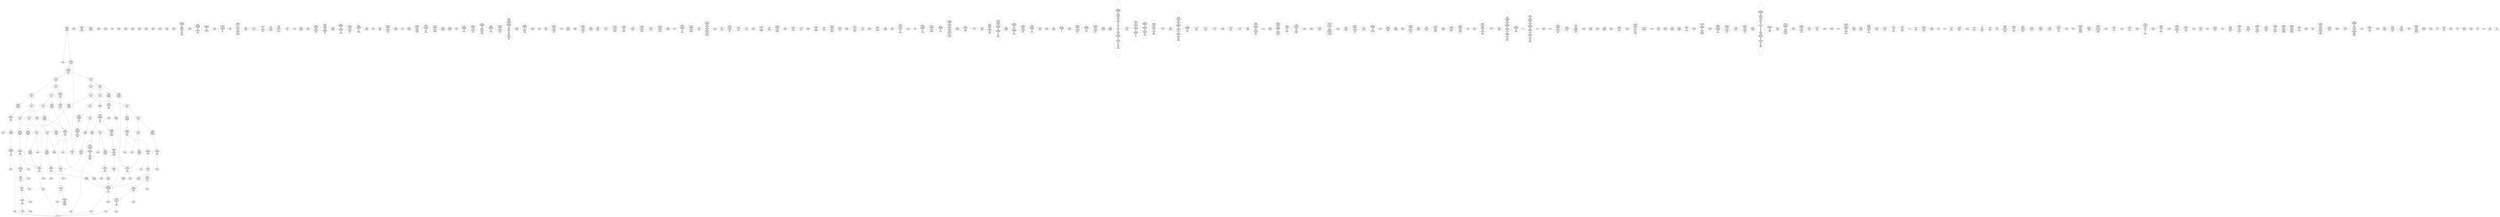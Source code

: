 /* Generated by GvGen v.1.0 (https://www.github.com/stricaud/gvgen) */

digraph G {
compound=true;
   node1 [label="[anywhere]"];
   node2 [label="# 0x0
PUSHX Data
PUSHX Data
MSTORE
CALLVALUE
ISZERO
PUSHX Data
JUMPI
"];
   node3 [label="# 0xc
PUSHX Data
REVERT
"];
   node4 [label="# 0x10
JUMPDEST
PUSHX LogicData
CALLDATASIZE
LT
PUSHX Data
JUMPI
"];
   node5 [label="# 0x1a
PUSHX Data
CALLDATALOAD
PUSHX BitData
SHR
PUSHX LogicData
GT
PUSHX Data
JUMPI
"];
   node6 [label="# 0x2b
PUSHX LogicData
GT
PUSHX Data
JUMPI
"];
   node7 [label="# 0x36
PUSHX LogicData
EQ
PUSHX Data
JUMPI
"];
   node8 [label="# 0x41
PUSHX LogicData
EQ
PUSHX Data
JUMPI
"];
   node9 [label="# 0x4c
PUSHX LogicData
EQ
PUSHX Data
JUMPI
"];
   node10 [label="# 0x57
PUSHX LogicData
EQ
PUSHX Data
JUMPI
"];
   node11 [label="# 0x62
PUSHX LogicData
EQ
PUSHX Data
JUMPI
"];
   node12 [label="# 0x6d
PUSHX Data
REVERT
"];
   node13 [label="# 0x71
JUMPDEST
PUSHX LogicData
EQ
PUSHX Data
JUMPI
"];
   node14 [label="# 0x7d
PUSHX LogicData
EQ
PUSHX Data
JUMPI
"];
   node15 [label="# 0x88
PUSHX LogicData
EQ
PUSHX Data
JUMPI
"];
   node16 [label="# 0x93
PUSHX LogicData
EQ
PUSHX Data
JUMPI
"];
   node17 [label="# 0x9e
PUSHX LogicData
EQ
PUSHX Data
JUMPI
"];
   node18 [label="# 0xa9
PUSHX Data
REVERT
"];
   node19 [label="# 0xad
JUMPDEST
PUSHX LogicData
GT
PUSHX Data
JUMPI
"];
   node20 [label="# 0xb9
PUSHX LogicData
EQ
PUSHX Data
JUMPI
"];
   node21 [label="# 0xc4
PUSHX LogicData
EQ
PUSHX Data
JUMPI
"];
   node22 [label="# 0xcf
PUSHX LogicData
EQ
PUSHX Data
JUMPI
"];
   node23 [label="# 0xda
PUSHX LogicData
EQ
PUSHX Data
JUMPI
"];
   node24 [label="# 0xe5
PUSHX LogicData
EQ
PUSHX Data
JUMPI
"];
   node25 [label="# 0xf0
PUSHX Data
REVERT
"];
   node26 [label="# 0xf4
JUMPDEST
PUSHX LogicData
EQ
PUSHX Data
JUMPI
"];
   node27 [label="# 0x100
PUSHX LogicData
EQ
PUSHX Data
JUMPI
"];
   node28 [label="# 0x10b
PUSHX LogicData
EQ
PUSHX Data
JUMPI
"];
   node29 [label="# 0x116
PUSHX LogicData
EQ
PUSHX Data
JUMPI
"];
   node30 [label="# 0x121
JUMPDEST
PUSHX Data
REVERT
"];
   node31 [label="# 0x126
JUMPDEST
PUSHX Data
PUSHX Data
CALLDATASIZE
PUSHX Data
PUSHX Data
JUMP
"];
   node32 [label="# 0x134
JUMPDEST
PUSHX Data
JUMP
"];
   node33 [label="# 0x139
JUMPDEST
PUSHX MemData
MLOAD
ISZERO
ISZERO
MSTORE
PUSHX ArithData
ADD
"];
   node34 [label="# 0x145
JUMPDEST
PUSHX MemData
MLOAD
SUB
RETURN
"];
   node35 [label="# 0x14e
JUMPDEST
PUSHX Data
PUSHX Data
JUMP
"];
   node36 [label="# 0x156
JUMPDEST
PUSHX MemData
MLOAD
PUSHX Data
PUSHX Data
JUMP
"];
   node37 [label="# 0x163
JUMPDEST
PUSHX Data
PUSHX Data
CALLDATASIZE
PUSHX Data
PUSHX Data
JUMP
"];
   node38 [label="# 0x171
JUMPDEST
PUSHX Data
JUMP
"];
   node39 [label="# 0x176
JUMPDEST
PUSHX MemData
MLOAD
PUSHX ArithData
PUSHX BitData
PUSHX BitData
SHL
SUB
AND
MSTORE
PUSHX ArithData
ADD
PUSHX Data
JUMP
"];
   node40 [label="# 0x18e
JUMPDEST
PUSHX Data
PUSHX Data
CALLDATASIZE
PUSHX Data
PUSHX Data
JUMP
"];
   node41 [label="# 0x19c
JUMPDEST
PUSHX Data
JUMP
"];
   node42 [label="# 0x1a1
JUMPDEST
STOP
"];
   node43 [label="# 0x1a3
JUMPDEST
PUSHX StorData
SLOAD
PUSHX StorData
SLOAD
SUB
PUSHX BitData
NOT
ADD
"];
   node44 [label="# 0x1af
JUMPDEST
PUSHX MemData
MLOAD
MSTORE
PUSHX ArithData
ADD
PUSHX Data
JUMP
"];
   node45 [label="# 0x1bd
JUMPDEST
PUSHX Data
PUSHX Data
CALLDATASIZE
PUSHX Data
PUSHX Data
JUMP
"];
   node46 [label="# 0x1cb
JUMPDEST
PUSHX Data
JUMP
"];
   node47 [label="# 0x1d0
JUMPDEST
PUSHX Data
PUSHX Data
CALLDATASIZE
PUSHX Data
PUSHX Data
JUMP
"];
   node48 [label="# 0x1de
JUMPDEST
PUSHX Data
JUMP
"];
   node49 [label="# 0x1e3
JUMPDEST
PUSHX Data
PUSHX Data
CALLDATASIZE
PUSHX Data
PUSHX Data
JUMP
"];
   node50 [label="# 0x1f1
JUMPDEST
PUSHX Data
JUMP
"];
   node51 [label="# 0x1f6
JUMPDEST
PUSHX Data
PUSHX Data
CALLDATASIZE
PUSHX Data
PUSHX Data
JUMP
"];
   node52 [label="# 0x204
JUMPDEST
PUSHX Data
JUMP
"];
   node53 [label="# 0x209
JUMPDEST
PUSHX Data
PUSHX Data
CALLDATASIZE
PUSHX Data
PUSHX Data
JUMP
"];
   node54 [label="# 0x217
JUMPDEST
PUSHX Data
JUMP
"];
   node55 [label="# 0x21c
JUMPDEST
PUSHX Data
PUSHX Data
JUMP
"];
   node56 [label="# 0x224
JUMPDEST
PUSHX StorData
SLOAD
PUSHX ArithData
PUSHX BitData
PUSHX BitData
SHL
SUB
AND
PUSHX Data
JUMP
"];
   node57 [label="# 0x235
JUMPDEST
PUSHX Data
PUSHX Data
JUMP
"];
   node58 [label="# 0x23d
JUMPDEST
PUSHX Data
PUSHX Data
CALLDATASIZE
PUSHX Data
PUSHX Data
JUMP
"];
   node59 [label="# 0x24b
JUMPDEST
PUSHX Data
JUMP
"];
   node60 [label="# 0x250
JUMPDEST
PUSHX Data
PUSHX Data
CALLDATASIZE
PUSHX Data
PUSHX Data
JUMP
"];
   node61 [label="# 0x25e
JUMPDEST
PUSHX Data
JUMP
"];
   node62 [label="# 0x263
JUMPDEST
PUSHX Data
PUSHX Data
CALLDATASIZE
PUSHX Data
PUSHX Data
JUMP
"];
   node63 [label="# 0x271
JUMPDEST
PUSHX Data
JUMP
"];
   node64 [label="# 0x276
JUMPDEST
PUSHX Data
PUSHX Data
CALLDATASIZE
PUSHX Data
PUSHX Data
JUMP
"];
   node65 [label="# 0x284
JUMPDEST
PUSHX Data
JUMP
"];
   node66 [label="# 0x289
JUMPDEST
PUSHX Data
PUSHX Data
CALLDATASIZE
PUSHX Data
PUSHX Data
JUMP
"];
   node67 [label="# 0x297
JUMPDEST
PUSHX ArithData
PUSHX BitData
PUSHX BitData
SHL
SUB
AND
PUSHX Data
MSTORE
PUSHX Data
PUSHX Data
MSTORE
PUSHX Data
SHA3
AND
MSTORE
MSTORE
SHA3
SLOAD
PUSHX BitData
AND
JUMP
"];
   node68 [label="# 0x2c5
JUMPDEST
PUSHX Data
PUSHX Data
CALLDATASIZE
PUSHX Data
PUSHX Data
JUMP
"];
   node69 [label="# 0x2d3
JUMPDEST
PUSHX Data
JUMP
"];
   node70 [label="# 0x2d8
JUMPDEST
PUSHX Data
PUSHX ArithData
PUSHX BitData
PUSHX BitData
SHL
SUB
NOT
AND
PUSHX BitData
PUSHX BitData
SHL
EQ
PUSHX Data
JUMPI
"];
   node71 [label="# 0x2f4
PUSHX ArithData
PUSHX BitData
PUSHX BitData
SHL
SUB
NOT
AND
PUSHX BitData
PUSHX BitData
SHL
EQ
"];
   node72 [label="# 0x309
JUMPDEST
PUSHX Data
JUMPI
"];
   node73 [label="# 0x30f
PUSHX BitData
PUSHX BitData
SHL
PUSHX ArithData
PUSHX BitData
PUSHX BitData
SHL
SUB
NOT
AND
EQ
"];
   node74 [label="# 0x324
JUMPDEST
JUMP
"];
   node75 [label="# 0x32a
JUMPDEST
PUSHX Data
PUSHX StorData
SLOAD
PUSHX Data
PUSHX Data
JUMP
"];
   node76 [label="# 0x339
JUMPDEST
PUSHX ArithData
ADD
PUSHX ArithData
DIV
MUL
PUSHX ArithData
ADD
PUSHX MemData
MLOAD
ADD
PUSHX Data
MSTORE
MSTORE
PUSHX ArithData
ADD
SLOAD
PUSHX Data
PUSHX Data
JUMP
"];
   node77 [label="# 0x365
JUMPDEST
ISZERO
PUSHX Data
JUMPI
"];
   node78 [label="# 0x36c
PUSHX LogicData
LT
PUSHX Data
JUMPI
"];
   node79 [label="# 0x374
PUSHX ArithData
SLOAD
DIV
MUL
MSTORE
PUSHX ArithData
ADD
PUSHX Data
JUMP
"];
   node80 [label="# 0x387
JUMPDEST
ADD
PUSHX Data
MSTORE
PUSHX Data
PUSHX Data
SHA3
"];
   node81 [label="# 0x395
JUMPDEST
SLOAD
MSTORE
PUSHX ArithData
ADD
PUSHX ArithData
ADD
GT
PUSHX Data
JUMPI
"];
   node82 [label="# 0x3a9
SUB
PUSHX BitData
AND
ADD
"];
   node83 [label="# 0x3b2
JUMPDEST
JUMP
"];
   node84 [label="# 0x3bc
JUMPDEST
PUSHX Data
PUSHX Data
PUSHX Data
JUMP
"];
   node85 [label="# 0x3c7
JUMPDEST
PUSHX Data
JUMPI
"];
   node86 [label="# 0x3cc
PUSHX MemData
MLOAD
PUSHX BitData
PUSHX BitData
SHL
MSTORE
PUSHX ArithData
ADD
PUSHX MemData
MLOAD
SUB
REVERT
"];
   node87 [label="# 0x3e4
JUMPDEST
PUSHX Data
MSTORE
PUSHX Data
PUSHX Data
MSTORE
PUSHX Data
SHA3
SLOAD
PUSHX ArithData
PUSHX BitData
PUSHX BitData
SHL
SUB
AND
JUMP
"];
   node88 [label="# 0x400
JUMPDEST
PUSHX Data
PUSHX Data
PUSHX Data
JUMP
"];
   node89 [label="# 0x40b
JUMPDEST
PUSHX ArithData
PUSHX BitData
PUSHX BitData
SHL
SUB
AND
PUSHX ArithData
PUSHX BitData
PUSHX BitData
SHL
SUB
AND
SUB
PUSHX Data
JUMPI
"];
   node90 [label="# 0x427
PUSHX MemData
MLOAD
PUSHX BitData
PUSHX BitData
SHL
MSTORE
PUSHX ArithData
ADD
PUSHX MemData
MLOAD
SUB
REVERT
"];
   node91 [label="# 0x43f
JUMPDEST
CALLER
PUSHX ArithData
PUSHX BitData
PUSHX BitData
SHL
SUB
AND
EQ
ISZERO
PUSHX Data
JUMPI
"];
   node92 [label="# 0x453
PUSHX Data
CALLER
PUSHX Data
JUMP
"];
   node93 [label="# 0x45d
JUMPDEST
ISZERO
"];
   node94 [label="# 0x45f
JUMPDEST
ISZERO
PUSHX Data
JUMPI
"];
   node95 [label="# 0x465
PUSHX MemData
MLOAD
PUSHX BitData
PUSHX BitData
SHL
MSTORE
PUSHX ArithData
ADD
PUSHX MemData
MLOAD
SUB
REVERT
"];
   node96 [label="# 0x47d
JUMPDEST
PUSHX Data
PUSHX Data
JUMP
"];
   node97 [label="# 0x488
JUMPDEST
JUMP
"];
   node98 [label="# 0x48d
JUMPDEST
PUSHX Data
PUSHX Data
JUMP
"];
   node99 [label="# 0x498
JUMPDEST
PUSHX Data
PUSHX MemData
MLOAD
PUSHX ArithData
ADD
PUSHX Data
MSTORE
PUSHX Data
MSTORE
PUSHX Data
JUMP
"];
   node100 [label="# 0x4b3
JUMPDEST
PUSHX StorData
SLOAD
PUSHX ArithData
PUSHX BitData
PUSHX BitData
SHL
SUB
AND
CALLER
EQ
PUSHX Data
JUMPI
"];
   node101 [label="# 0x4c6
PUSHX MemData
MLOAD
PUSHX BitData
PUSHX BitData
SHL
MSTORE
PUSHX ArithData
ADD
PUSHX Data
PUSHX Data
JUMP
"];
   node102 [label="# 0x4dd
JUMPDEST
PUSHX MemData
MLOAD
SUB
REVERT
"];
   node103 [label="# 0x4e6
JUMPDEST
PUSHX Data
PUSHX Data
PUSHX Data
JUMP
"];
   node104 [label="# 0x4f2
JUMPDEST
PUSHX Data
PUSHX Data
PUSHX Data
JUMP
"];
   node105 [label="# 0x4fd
JUMPDEST
MLOAD
JUMP
"];
   node106 [label="# 0x504
JUMPDEST
PUSHX Data
PUSHX ArithData
PUSHX BitData
PUSHX BitData
SHL
SUB
AND
PUSHX Data
JUMPI
"];
   node107 [label="# 0x515
PUSHX MemData
MLOAD
PUSHX BitData
PUSHX BitData
SHL
MSTORE
PUSHX ArithData
ADD
PUSHX MemData
MLOAD
SUB
REVERT
"];
   node108 [label="# 0x52d
JUMPDEST
PUSHX ArithData
PUSHX BitData
PUSHX BitData
SHL
SUB
AND
PUSHX Data
MSTORE
PUSHX Data
PUSHX Data
MSTORE
PUSHX Data
SHA3
SLOAD
PUSHX BitData
AND
JUMP
"];
   node109 [label="# 0x553
JUMPDEST
PUSHX StorData
SLOAD
PUSHX ArithData
PUSHX BitData
PUSHX BitData
SHL
SUB
AND
CALLER
EQ
PUSHX Data
JUMPI
"];
   node110 [label="# 0x566
PUSHX MemData
MLOAD
PUSHX BitData
PUSHX BitData
SHL
MSTORE
PUSHX ArithData
ADD
PUSHX Data
PUSHX Data
JUMP
"];
   node111 [label="# 0x57d
JUMPDEST
PUSHX Data
PUSHX Data
PUSHX Data
JUMP
"];
   node112 [label="# 0x587
JUMPDEST
JUMP
"];
   node113 [label="# 0x589
JUMPDEST
PUSHX Data
PUSHX StorData
SLOAD
PUSHX Data
PUSHX Data
JUMP
"];
   node114 [label="# 0x598
JUMPDEST
CALLER
PUSHX ArithData
PUSHX BitData
PUSHX BitData
SHL
SUB
AND
SUB
PUSHX Data
JUMPI
"];
   node115 [label="# 0x5a9
PUSHX MemData
MLOAD
PUSHX BitData
PUSHX BitData
SHL
MSTORE
PUSHX ArithData
ADD
PUSHX MemData
MLOAD
SUB
REVERT
"];
   node116 [label="# 0x5c1
JUMPDEST
CALLER
PUSHX Data
MSTORE
PUSHX Data
PUSHX ArithData
MSTORE
PUSHX MemData
SHA3
PUSHX ArithData
PUSHX BitData
PUSHX BitData
SHL
SUB
AND
MSTORE
MSTORE
SHA3
SLOAD
PUSHX BitData
NOT
AND
ISZERO
ISZERO
OR
SSTORE
MLOAD
MSTORE
PUSHX Data
ADD
PUSHX MemData
MLOAD
SUB
LOGX
JUMP
"];
   node117 [label="# 0x62d
JUMPDEST
PUSHX Data
PUSHX Data
JUMP
"];
   node118 [label="# 0x638
JUMPDEST
PUSHX ArithData
PUSHX BitData
PUSHX BitData
SHL
SUB
AND
EXTCODESIZE
ISZERO
ISZERO
ISZERO
PUSHX Data
JUMPI
"];
   node119 [label="# 0x64c
PUSHX Data
PUSHX Data
JUMP
"];
   node120 [label="# 0x658
JUMPDEST
ISZERO
"];
   node121 [label="# 0x65a
JUMPDEST
ISZERO
PUSHX Data
JUMPI
"];
   node122 [label="# 0x660
PUSHX MemData
MLOAD
PUSHX BitData
PUSHX BitData
SHL
MSTORE
PUSHX ArithData
ADD
PUSHX MemData
MLOAD
SUB
REVERT
"];
   node123 [label="# 0x678
JUMPDEST
JUMP
"];
   node124 [label="# 0x67e
JUMPDEST
PUSHX Data
PUSHX Data
PUSHX Data
JUMP
"];
   node125 [label="# 0x689
JUMPDEST
PUSHX Data
JUMPI
"];
   node126 [label="# 0x68e
PUSHX MemData
MLOAD
PUSHX BitData
PUSHX BitData
SHL
MSTORE
PUSHX ArithData
ADD
PUSHX MemData
MLOAD
SUB
REVERT
"];
   node127 [label="# 0x6a6
JUMPDEST
PUSHX Data
PUSHX Data
PUSHX Data
JUMP
"];
   node128 [label="# 0x6b0
JUMPDEST
MLOAD
ISZERO
PUSHX Data
JUMPI
"];
   node129 [label="# 0x6bb
PUSHX LogicData
GT
PUSHX Data
JUMPI
"];
   node130 [label="# 0x6c4
PUSHX BitData
PUSHX BitData
SHL
PUSHX MemData
MLOAD
PUSHX ArithData
ADD
PUSHX Data
PUSHX Data
JUMP
"];
   node131 [label="# 0x6de
JUMPDEST
PUSHX MemData
MLOAD
PUSHX ArithData
SUB
SUB
MSTORE
PUSHX Data
MSTORE
JUMP
"];
   node132 [label="# 0x6f5
JUMPDEST
PUSHX LogicData
GT
PUSHX Data
JUMPI
"];
   node133 [label="# 0x6ff
PUSHX BitData
PUSHX BitData
SHL
PUSHX MemData
MLOAD
PUSHX ArithData
ADD
PUSHX Data
PUSHX Data
JUMP
"];
   node134 [label="# 0x719
JUMPDEST
PUSHX LogicData
GT
PUSHX Data
JUMPI
"];
   node135 [label="# 0x723
PUSHX BitData
PUSHX BitData
SHL
PUSHX MemData
MLOAD
PUSHX ArithData
ADD
PUSHX Data
PUSHX Data
JUMP
"];
   node136 [label="# 0x73d
JUMPDEST
PUSHX Data
PUSHX Data
JUMP
"];
   node137 [label="# 0x746
JUMPDEST
JUMP
"];
   node138 [label="# 0x74d
JUMPDEST
PUSHX StorData
SLOAD
PUSHX ArithData
PUSHX BitData
PUSHX BitData
SHL
SUB
AND
CALLER
EQ
PUSHX Data
JUMPI
"];
   node139 [label="# 0x760
PUSHX MemData
MLOAD
PUSHX BitData
PUSHX BitData
SHL
MSTORE
PUSHX ArithData
ADD
PUSHX Data
PUSHX Data
JUMP
"];
   node140 [label="# 0x777
JUMPDEST
EQ
PUSHX Data
JUMPI
"];
   node141 [label="# 0x77f
PUSHX MemData
MLOAD
PUSHX BitData
PUSHX BitData
SHL
MSTORE
PUSHX Data
PUSHX ArithData
ADD
MSTORE
PUSHX Data
PUSHX ArithData
ADD
MSTORE
PUSHX BitData
PUSHX BitData
SHL
PUSHX ArithData
ADD
MSTORE
PUSHX ArithData
ADD
PUSHX Data
JUMP
"];
   node142 [label="# 0x7bc
JUMPDEST
PUSHX Data
"];
   node143 [label="# 0x7c0
JUMPDEST
LT
ISZERO
PUSHX Data
JUMPI
"];
   node144 [label="# 0x7c9
PUSHX Data
PUSHX Data
PUSHX StorData
SLOAD
PUSHX StorData
SLOAD
PUSHX BitData
NOT
SUB
ADD
JUMP
"];
   node145 [label="# 0x7dd
JUMPDEST
PUSHX LogicData
LT
ISZERO
PUSHX Data
JUMPI
"];
   node146 [label="# 0x7ea
PUSHX Data
LT
PUSHX Data
JUMPI
"];
   node147 [label="# 0x7f7
PUSHX Data
PUSHX Data
JUMP
"];
   node148 [label="# 0x7fe
JUMPDEST
PUSHX ArithData
MUL
ADD
CALLDATALOAD
PUSHX Data
PUSHX Data
JUMP
"];
   node149 [label="# 0x810
JUMPDEST
GT
ISZERO
PUSHX Data
JUMPI
"];
   node150 [label="# 0x817
PUSHX MemData
MLOAD
PUSHX BitData
PUSHX BitData
SHL
MSTORE
PUSHX ArithData
ADD
PUSHX Data
PUSHX Data
JUMP
"];
   node151 [label="# 0x82e
JUMPDEST
PUSHX Data
JUMP
"];
   node152 [label="# 0x833
JUMPDEST
PUSHX LogicData
LT
ISZERO
PUSHX Data
JUMPI
"];
   node153 [label="# 0x83e
PUSHX Data
LT
PUSHX Data
JUMPI
"];
   node154 [label="# 0x84b
PUSHX Data
PUSHX Data
JUMP
"];
   node155 [label="# 0x852
JUMPDEST
PUSHX ArithData
MUL
ADD
CALLDATALOAD
PUSHX Data
PUSHX Data
JUMP
"];
   node156 [label="# 0x864
JUMPDEST
GT
ISZERO
PUSHX Data
JUMPI
"];
   node157 [label="# 0x86b
PUSHX MemData
MLOAD
PUSHX BitData
PUSHX BitData
SHL
MSTORE
PUSHX ArithData
ADD
PUSHX Data
PUSHX Data
JUMP
"];
   node158 [label="# 0x882
JUMPDEST
PUSHX Data
LT
PUSHX Data
JUMPI
"];
   node159 [label="# 0x890
PUSHX Data
PUSHX Data
JUMP
"];
   node160 [label="# 0x897
JUMPDEST
PUSHX ArithData
MUL
ADD
PUSHX ArithData
ADD
PUSHX Data
PUSHX Data
JUMP
"];
   node161 [label="# 0x8ac
JUMPDEST
LT
PUSHX Data
JUMPI
"];
   node162 [label="# 0x8b7
PUSHX Data
PUSHX Data
JUMP
"];
   node163 [label="# 0x8be
JUMPDEST
PUSHX ArithData
MUL
ADD
CALLDATALOAD
PUSHX Data
JUMP
"];
   node164 [label="# 0x8ca
JUMPDEST
PUSHX Data
PUSHX Data
JUMP
"];
   node165 [label="# 0x8d5
JUMPDEST
PUSHX Data
JUMP
"];
   node166 [label="# 0x8dd
JUMPDEST
PUSHX StorData
SLOAD
PUSHX StorData
SLOAD
PUSHX LogicData
SUB
PUSHX BitData
NOT
ADD
GT
ISZERO
PUSHX Data
JUMPI
"];
   node167 [label="# 0x8f5
PUSHX Data
REVERT
"];
   node168 [label="# 0x8f9
JUMPDEST
JUMP
"];
   node169 [label="# 0x900
JUMPDEST
PUSHX StorData
SLOAD
PUSHX ArithData
PUSHX BitData
PUSHX BitData
SHL
SUB
AND
CALLER
EQ
PUSHX Data
JUMPI
"];
   node170 [label="# 0x913
PUSHX MemData
MLOAD
PUSHX BitData
PUSHX BitData
SHL
MSTORE
PUSHX ArithData
ADD
PUSHX Data
PUSHX Data
JUMP
"];
   node171 [label="# 0x92a
JUMPDEST
PUSHX ArithData
PUSHX BitData
PUSHX BitData
SHL
SUB
AND
PUSHX Data
JUMPI
"];
   node172 [label="# 0x939
PUSHX MemData
MLOAD
PUSHX BitData
PUSHX BitData
SHL
MSTORE
PUSHX Data
PUSHX ArithData
ADD
MSTORE
PUSHX Data
PUSHX ArithData
ADD
MSTORE
PUSHX Data
PUSHX ArithData
ADD
MSTORE
PUSHX BitData
PUSHX BitData
SHL
PUSHX ArithData
ADD
MSTORE
PUSHX ArithData
ADD
PUSHX Data
JUMP
"];
   node173 [label="# 0x98f
JUMPDEST
PUSHX Data
PUSHX Data
JUMP
"];
   node174 [label="# 0x998
JUMPDEST
JUMP
"];
   node175 [label="# 0x99b
JUMPDEST
PUSHX Data
PUSHX LogicData
GT
ISZERO
ISZERO
PUSHX Data
JUMPI
"];
   node176 [label="# 0x9a9
PUSHX StorData
SLOAD
LT
"];
   node177 [label="# 0x9af
JUMPDEST
ISZERO
PUSHX Data
JUMPI
"];
   node178 [label="# 0x9b6
PUSHX Data
MSTORE
PUSHX Data
PUSHX Data
MSTORE
PUSHX Data
SHA3
SLOAD
PUSHX BitData
PUSHX BitData
SHL
DIV
PUSHX BitData
AND
ISZERO
JUMP
"];
   node179 [label="# 0x9d4
JUMPDEST
PUSHX Data
MSTORE
PUSHX Data
PUSHX Data
MSTORE
PUSHX MemData
SHA3
SLOAD
PUSHX ArithData
PUSHX BitData
PUSHX BitData
SHL
SUB
NOT
AND
PUSHX ArithData
PUSHX BitData
PUSHX BitData
SHL
SUB
AND
OR
SSTORE
MLOAD
AND
PUSHX Data
LOGX
JUMP
"];
   node180 [label="# 0xa30
JUMPDEST
PUSHX Data
PUSHX Data
PUSHX Data
JUMP
"];
   node181 [label="# 0xa3b
JUMPDEST
PUSHX ArithData
PUSHX BitData
PUSHX BitData
SHL
SUB
AND
PUSHX ArithData
ADD
MLOAD
PUSHX ArithData
PUSHX BitData
PUSHX BitData
SHL
SUB
AND
EQ
PUSHX Data
JUMPI
"];
   node182 [label="# 0xa5b
PUSHX MemData
MLOAD
PUSHX BitData
PUSHX BitData
SHL
MSTORE
PUSHX ArithData
ADD
PUSHX MemData
MLOAD
SUB
REVERT
"];
   node183 [label="# 0xa72
JUMPDEST
PUSHX Data
CALLER
PUSHX ArithData
PUSHX BitData
PUSHX BitData
SHL
SUB
AND
EQ
PUSHX Data
JUMPI
"];
   node184 [label="# 0xa86
PUSHX Data
CALLER
PUSHX Data
JUMP
"];
   node185 [label="# 0xa90
JUMPDEST
PUSHX Data
JUMPI
"];
   node186 [label="# 0xa96
CALLER
PUSHX Data
PUSHX Data
JUMP
"];
   node187 [label="# 0xaa0
JUMPDEST
PUSHX ArithData
PUSHX BitData
PUSHX BitData
SHL
SUB
AND
EQ
"];
   node188 [label="# 0xaab
JUMPDEST
PUSHX Data
JUMPI
"];
   node189 [label="# 0xab3
PUSHX MemData
MLOAD
PUSHX BitData
PUSHX BitData
SHL
MSTORE
PUSHX ArithData
ADD
PUSHX MemData
MLOAD
SUB
REVERT
"];
   node190 [label="# 0xacb
JUMPDEST
PUSHX ArithData
PUSHX BitData
PUSHX BitData
SHL
SUB
AND
PUSHX Data
JUMPI
"];
   node191 [label="# 0xada
PUSHX MemData
MLOAD
PUSHX BitData
PUSHX BitData
SHL
MSTORE
PUSHX ArithData
ADD
PUSHX MemData
MLOAD
SUB
REVERT
"];
   node192 [label="# 0xaf2
JUMPDEST
PUSHX Data
PUSHX Data
PUSHX Data
JUMP
"];
   node193 [label="# 0xaff
JUMPDEST
PUSHX Data
PUSHX Data
PUSHX Data
JUMP
"];
   node194 [label="# 0xb0b
JUMPDEST
PUSHX ArithData
PUSHX BitData
PUSHX BitData
SHL
SUB
AND
PUSHX Data
MSTORE
PUSHX Data
PUSHX Data
MSTORE
PUSHX Data
SHA3
SLOAD
PUSHX BitData
NOT
AND
PUSHX BitData
AND
PUSHX BitData
NOT
ADD
AND
OR
SSTORE
AND
MSTORE
SHA3
SLOAD
AND
AND
PUSHX ArithData
ADD
AND
OR
SSTORE
MSTORE
PUSHX Data
MSTORE
SHA3
SLOAD
PUSHX ArithData
PUSHX BitData
PUSHX BitData
SHL
SUB
NOT
AND
OR
PUSHX BitData
PUSHX BitData
SHL
TIMESTAMP
AND
MUL
OR
SSTORE
ADD
MSTORE
SHA3
SLOAD
AND
PUSHX Data
JUMPI
"];
   node195 [label="# 0xba7
PUSHX StorData
SLOAD
EQ
PUSHX Data
JUMPI
"];
   node196 [label="# 0xbb0
SLOAD
PUSHX ArithData
ADD
MLOAD
PUSHX BitData
AND
PUSHX BitData
PUSHX BitData
SHL
MUL
PUSHX ArithData
PUSHX BitData
PUSHX BitData
SHL
SUB
NOT
AND
PUSHX ArithData
PUSHX BitData
PUSHX BitData
SHL
SUB
AND
OR
OR
SSTORE
"];
   node197 [label="# 0xbe1
JUMPDEST
PUSHX ArithData
PUSHX BitData
PUSHX BitData
SHL
SUB
AND
PUSHX ArithData
PUSHX BitData
PUSHX BitData
SHL
SUB
AND
PUSHX Data
PUSHX MemData
MLOAD
PUSHX MemData
MLOAD
SUB
LOGX
PUSHX Data
JUMP
"];
   node198 [label="# 0xc2a
JUMPDEST
PUSHX Data
MLOAD
PUSHX ArithData
ADD
MSTORE
PUSHX Data
MSTORE
PUSHX ArithData
ADD
MSTORE
ADD
MSTORE
PUSHX LogicData
GT
ISZERO
ISZERO
PUSHX Data
JUMPI
"];
   node199 [label="# 0xc54
PUSHX StorData
SLOAD
LT
"];
   node200 [label="# 0xc5a
JUMPDEST
ISZERO
PUSHX Data
JUMPI
"];
   node201 [label="# 0xc60
PUSHX Data
MSTORE
PUSHX Data
PUSHX ArithData
MSTORE
PUSHX Data
SHA3
MLOAD
PUSHX ArithData
ADD
MSTORE
SLOAD
PUSHX ArithData
PUSHX BitData
PUSHX BitData
SHL
SUB
AND
MSTORE
PUSHX BitData
PUSHX BitData
SHL
DIV
PUSHX BitData
AND
ADD
MSTORE
PUSHX BitData
PUSHX BitData
SHL
DIV
PUSHX BitData
AND
ISZERO
ISZERO
ADD
MSTORE
PUSHX Data
JUMPI
"];
   node202 [label="# 0xcb8
MLOAD
PUSHX ArithData
PUSHX BitData
PUSHX BitData
SHL
SUB
AND
PUSHX Data
JUMPI
"];
   node203 [label="# 0xcc7
PUSHX LogicData
GT
ISZERO
PUSHX Data
JUMPI
"];
   node204 [label="# 0xcd2
PUSHX LogicData
GT
ISZERO
PUSHX Data
JUMPI
"];
   node205 [label="# 0xcde
PUSHX LogicData
GT
ISZERO
"];
   node206 [label="# 0xce5
JUMPDEST
PUSHX Data
JUMPI
"];
   node207 [label="# 0xceb
PUSHX LogicData
GT
ISZERO
PUSHX Data
JUMPI
"];
   node208 [label="# 0xcf7
PUSHX LogicData
GT
ISZERO
"];
   node209 [label="# 0xcfe
JUMPDEST
ISZERO
PUSHX Data
JUMPI
"];
   node210 [label="# 0xd04
PUSHX Data
MLOAD
PUSHX ArithData
ADD
MSTORE
PUSHX ArithData
PUSHX BitData
PUSHX BitData
SHL
SUB
PUSHX BitData
AND
MSTORE
PUSHX Data
PUSHX ArithData
ADD
MSTORE
ADD
MSTORE
JUMP
"];
   node211 [label="# 0xd51
JUMPDEST
"];
   node212 [label="# 0xd53
JUMPDEST
PUSHX Data
PUSHX Data
JUMP
"];
   node213 [label="# 0xd5c
JUMPDEST
PUSHX StorData
SLOAD
PUSHX ArithData
PUSHX BitData
PUSHX BitData
SHL
SUB
AND
PUSHX ArithData
PUSHX BitData
PUSHX BitData
SHL
SUB
NOT
AND
OR
SSTORE
PUSHX MemData
MLOAD
AND
PUSHX Data
PUSHX Data
LOGX
JUMP
"];
   node214 [label="# 0xdae
JUMPDEST
PUSHX MemData
MLOAD
PUSHX BitData
PUSHX BitData
SHL
MSTORE
PUSHX Data
PUSHX ArithData
PUSHX BitData
PUSHX BitData
SHL
SUB
AND
PUSHX Data
PUSHX Data
CALLER
PUSHX ArithData
ADD
PUSHX Data
JUMP
"];
   node215 [label="# 0xde3
JUMPDEST
PUSHX Data
PUSHX MemData
MLOAD
SUB
PUSHX Data
GAS
CALL
ISZERO
PUSHX Data
JUMPI
"];
   node216 [label="# 0xdfc
PUSHX MemData
MLOAD
PUSHX ArithData
RETURNDATASIZE
ADD
PUSHX BitData
NOT
AND
ADD
MSTORE
PUSHX Data
ADD
PUSHX Data
JUMP
"];
   node217 [label="# 0xe1b
JUMPDEST
PUSHX Data
"];
   node218 [label="# 0xe1e
JUMPDEST
PUSHX Data
JUMPI
"];
   node219 [label="# 0xe23
RETURNDATASIZE
ISZERO
PUSHX Data
JUMPI
"];
   node220 [label="# 0xe2b
PUSHX MemData
MLOAD
PUSHX BitData
NOT
PUSHX ArithData
RETURNDATASIZE
ADD
AND
ADD
PUSHX Data
MSTORE
RETURNDATASIZE
MSTORE
RETURNDATASIZE
PUSHX Data
PUSHX ArithData
ADD
RETURNDATACOPY
PUSHX Data
JUMP
"];
   node221 [label="# 0xe4c
JUMPDEST
PUSHX Data
"];
   node222 [label="# 0xe51
JUMPDEST
MLOAD
PUSHX ArithData
SUB
PUSHX Data
JUMPI
"];
   node223 [label="# 0xe5c
PUSHX MemData
MLOAD
PUSHX BitData
PUSHX BitData
SHL
MSTORE
PUSHX ArithData
ADD
PUSHX MemData
MLOAD
SUB
REVERT
"];
   node224 [label="# 0xe74
JUMPDEST
MLOAD
PUSHX ArithData
ADD
REVERT
"];
   node225 [label="# 0xe7c
JUMPDEST
PUSHX ArithData
PUSHX BitData
PUSHX BitData
SHL
SUB
NOT
AND
PUSHX BitData
PUSHX BitData
SHL
EQ
"];
   node226 [label="# 0xe92
JUMPDEST
JUMP
"];
   node227 [label="# 0xe9a
JUMPDEST
PUSHX Data
PUSHX StorData
SLOAD
PUSHX Data
PUSHX Data
JUMP
"];
   node228 [label="# 0xea9
JUMPDEST
PUSHX Data
PUSHX Data
PUSHX Data
JUMP
"];
   node229 [label="# 0xeb4
JUMPDEST
PUSHX Data
JUMPI
"];
   node230 [label="# 0xeb9
PUSHX MemData
MLOAD
PUSHX BitData
PUSHX BitData
SHL
MSTORE
PUSHX ArithData
ADD
PUSHX MemData
MLOAD
SUB
REVERT
"];
   node231 [label="# 0xed1
JUMPDEST
PUSHX Data
PUSHX Data
PUSHX Data
JUMP
"];
   node232 [label="# 0xedb
JUMPDEST
MLOAD
PUSHX ArithData
SUB
PUSHX Data
JUMPI
"];
   node233 [label="# 0xee7
PUSHX MemData
MLOAD
PUSHX ArithData
ADD
PUSHX Data
MSTORE
PUSHX Data
MSTORE
PUSHX Data
JUMP
"];
   node234 [label="# 0xefb
JUMPDEST
PUSHX Data
PUSHX Data
JUMP
"];
   node235 [label="# 0xf05
JUMPDEST
PUSHX MemData
MLOAD
PUSHX ArithData
ADD
PUSHX Data
PUSHX Data
JUMP
"];
   node236 [label="# 0xf16
JUMPDEST
PUSHX Data
PUSHX MemData
MLOAD
PUSHX ArithData
ADD
PUSHX Data
MSTORE
PUSHX Data
MSTORE
PUSHX Data
JUMP
"];
   node237 [label="# 0xf30
JUMPDEST
JUMP
"];
   node238 [label="# 0xf34
JUMPDEST
PUSHX Data
JUMP
"];
   node239 [label="# 0xf39
JUMPDEST
PUSHX Data
MLOAD
PUSHX ArithData
ADD
MSTORE
PUSHX Data
MSTORE
PUSHX ArithData
ADD
MSTORE
ADD
MSTORE
PUSHX LogicData
GT
ISZERO
ISZERO
PUSHX Data
JUMPI
"];
   node240 [label="# 0xf63
PUSHX StorData
SLOAD
LT
"];
   node241 [label="# 0xf69
JUMPDEST
ISZERO
PUSHX Data
JUMPI
"];
   node242 [label="# 0xf6f
PUSHX Data
MSTORE
PUSHX Data
PUSHX ArithData
MSTORE
PUSHX Data
SHA3
MLOAD
PUSHX ArithData
ADD
MSTORE
SLOAD
PUSHX ArithData
PUSHX BitData
PUSHX BitData
SHL
SUB
AND
MSTORE
PUSHX BitData
PUSHX BitData
SHL
DIV
PUSHX BitData
AND
ADD
MSTORE
PUSHX BitData
PUSHX BitData
SHL
DIV
PUSHX BitData
AND
ISZERO
ISZERO
ADD
MSTORE
PUSHX Data
JUMPI
"];
   node243 [label="# 0xfc7
MLOAD
PUSHX ArithData
PUSHX BitData
PUSHX BitData
SHL
SUB
AND
ISZERO
PUSHX Data
JUMPI
"];
   node244 [label="# 0xfd7
JUMP
"];
   node245 [label="# 0xfdd
JUMPDEST
PUSHX BitData
NOT
ADD
PUSHX Data
MSTORE
PUSHX Data
PUSHX ArithData
MSTORE
PUSHX Data
SHA3
MLOAD
PUSHX ArithData
ADD
MSTORE
SLOAD
PUSHX ArithData
PUSHX BitData
PUSHX BitData
SHL
SUB
AND
MSTORE
PUSHX BitData
PUSHX BitData
SHL
DIV
PUSHX BitData
AND
ADD
MSTORE
PUSHX BitData
PUSHX BitData
SHL
DIV
PUSHX BitData
AND
ISZERO
ISZERO
ADD
MSTORE
ISZERO
PUSHX Data
JUMPI
"];
   node246 [label="# 0x103c
JUMP
"];
   node247 [label="# 0x1042
JUMPDEST
PUSHX Data
JUMP
"];
   node248 [label="# 0x1047
JUMPDEST
"];
   node249 [label="# 0x1049
JUMPDEST
PUSHX MemData
MLOAD
PUSHX BitData
PUSHX BitData
SHL
MSTORE
PUSHX ArithData
ADD
PUSHX MemData
MLOAD
SUB
REVERT
"];
   node250 [label="# 0x1062
JUMPDEST
PUSHX Data
PUSHX ArithData
SUB
PUSHX Data
JUMPI
"];
   node251 [label="# 0x106d
PUSHX Data
MLOAD
ADD
MSTORE
PUSHX Data
MSTORE
PUSHX BitData
PUSHX BitData
SHL
PUSHX ArithData
ADD
MSTORE
JUMP
"];
   node252 [label="# 0x1089
JUMPDEST
PUSHX Data
"];
   node253 [label="# 0x108d
JUMPDEST
ISZERO
PUSHX Data
JUMPI
"];
   node254 [label="# 0x1094
PUSHX Data
PUSHX Data
JUMP
"];
   node255 [label="# 0x109d
JUMPDEST
PUSHX Data
PUSHX Data
PUSHX Data
JUMP
"];
   node256 [label="# 0x10ac
JUMPDEST
PUSHX Data
JUMP
"];
   node257 [label="# 0x10b3
JUMPDEST
PUSHX Data
PUSHX LogicData
GT
ISZERO
PUSHX Data
JUMPI
"];
   node258 [label="# 0x10c7
PUSHX Data
PUSHX Data
JUMP
"];
   node259 [label="# 0x10ce
JUMPDEST
PUSHX MemData
MLOAD
MSTORE
PUSHX ArithData
ADD
PUSHX BitData
NOT
AND
PUSHX ArithData
ADD
ADD
PUSHX Data
MSTORE
ISZERO
PUSHX Data
JUMPI
"];
   node260 [label="# 0x10ec
PUSHX ArithData
ADD
CALLDATASIZE
CALLDATACOPY
ADD
"];
   node261 [label="# 0x10f8
JUMPDEST
"];
   node262 [label="# 0x10fc
JUMPDEST
ISZERO
PUSHX Data
JUMPI
"];
   node263 [label="# 0x1103
PUSHX Data
PUSHX Data
PUSHX Data
JUMP
"];
   node264 [label="# 0x110d
JUMPDEST
PUSHX Data
PUSHX Data
PUSHX Data
JUMP
"];
   node265 [label="# 0x111a
JUMPDEST
PUSHX Data
PUSHX Data
PUSHX Data
JUMP
"];
   node266 [label="# 0x1125
JUMPDEST
PUSHX BitData
SHL
MLOAD
LT
PUSHX Data
JUMPI
"];
   node267 [label="# 0x1133
PUSHX Data
PUSHX Data
JUMP
"];
   node268 [label="# 0x113a
JUMPDEST
PUSHX ArithData
ADD
ADD
PUSHX ArithData
PUSHX BitData
PUSHX BitData
SHL
SUB
NOT
AND
PUSHX BitData
BYTE
MSTORE8
PUSHX Data
PUSHX Data
PUSHX Data
JUMP
"];
   node269 [label="# 0x115c
JUMPDEST
PUSHX Data
JUMP
"];
   node270 [label="# 0x1163
JUMPDEST
PUSHX Data
PUSHX Data
PUSHX StorData
SLOAD
PUSHX ArithData
PUSHX BitData
PUSHX BitData
SHL
SUB
AND
PUSHX Data
JUMPI
"];
   node271 [label="# 0x117d
PUSHX MemData
MLOAD
PUSHX BitData
PUSHX BitData
SHL
MSTORE
PUSHX ArithData
ADD
PUSHX MemData
MLOAD
SUB
REVERT
"];
   node272 [label="# 0x1194
JUMPDEST
PUSHX ArithData
SUB
PUSHX Data
JUMPI
"];
   node273 [label="# 0x119d
PUSHX MemData
MLOAD
PUSHX BitData
PUSHX BitData
SHL
MSTORE
PUSHX ArithData
ADD
PUSHX MemData
MLOAD
SUB
REVERT
"];
   node274 [label="# 0x11b5
JUMPDEST
PUSHX Data
PUSHX Data
PUSHX Data
JUMP
"];
   node275 [label="# 0x11c2
JUMPDEST
PUSHX ArithData
PUSHX BitData
PUSHX BitData
SHL
SUB
AND
PUSHX Data
MSTORE
PUSHX Data
PUSHX Data
MSTORE
PUSHX Data
SHA3
SLOAD
PUSHX BitData
NOT
AND
PUSHX BitData
AND
ADD
AND
OR
PUSHX ArithData
PUSHX BitData
NOT
AND
OR
DIV
AND
ADD
AND
MUL
OR
SSTORE
MSTORE
PUSHX Data
MSTORE
SHA3
SLOAD
PUSHX ArithData
PUSHX BitData
PUSHX BitData
SHL
SUB
NOT
AND
OR
PUSHX BitData
PUSHX BitData
SHL
TIMESTAMP
AND
MUL
OR
SSTORE
ADD
ISZERO
PUSHX Data
JUMPI
"];
   node276 [label="# 0x1266
PUSHX ArithData
PUSHX BitData
PUSHX BitData
SHL
SUB
AND
EXTCODESIZE
ISZERO
ISZERO
"];
   node277 [label="# 0x1274
JUMPDEST
ISZERO
PUSHX Data
JUMPI
"];
   node278 [label="# 0x127a
JUMPDEST
PUSHX MemData
MLOAD
PUSHX ArithData
PUSHX BitData
PUSHX BitData
SHL
SUB
AND
PUSHX Data
PUSHX Data
LOGX
PUSHX Data
PUSHX Data
PUSHX ArithData
ADD
PUSHX Data
JUMP
"];
   node279 [label="# 0x12c5
JUMPDEST
PUSHX Data
JUMPI
"];
   node280 [label="# 0x12ca
PUSHX MemData
MLOAD
PUSHX BitData
PUSHX BitData
SHL
MSTORE
PUSHX ArithData
ADD
PUSHX MemData
MLOAD
SUB
REVERT
"];
   node281 [label="# 0x12e2
JUMPDEST
SUB
PUSHX Data
JUMPI
"];
   node282 [label="# 0x12ea
PUSHX StorData
SLOAD
EQ
PUSHX Data
JUMPI
"];
   node283 [label="# 0x12f3
PUSHX Data
REVERT
"];
   node284 [label="# 0x12f7
JUMPDEST
PUSHX Data
JUMP
"];
   node285 [label="# 0x12fc
JUMPDEST
"];
   node286 [label="# 0x12fd
JUMPDEST
PUSHX MemData
MLOAD
PUSHX ArithData
ADD
PUSHX ArithData
PUSHX BitData
PUSHX BitData
SHL
SUB
AND
PUSHX Data
PUSHX Data
LOGX
SUB
PUSHX Data
JUMPI
"];
   node287 [label="# 0x1341
JUMPDEST
PUSHX Data
SSTORE
PUSHX Data
JUMP
"];
   node288 [label="# 0x134a
JUMPDEST
SLOAD
PUSHX Data
PUSHX Data
JUMP
"];
   node289 [label="# 0x1356
JUMPDEST
PUSHX Data
MSTORE
PUSHX Data
PUSHX Data
SHA3
PUSHX ArithData
ADD
PUSHX Data
DIV
ADD
PUSHX Data
JUMPI
"];
   node290 [label="# 0x1370
PUSHX Data
SSTORE
PUSHX Data
JUMP
"];
   node291 [label="# 0x1378
JUMPDEST
PUSHX LogicData
LT
PUSHX Data
JUMPI
"];
   node292 [label="# 0x1381
ADD
PUSHX BitData
NOT
CALLDATALOAD
AND
OR
SSTORE
PUSHX Data
JUMP
"];
   node293 [label="# 0x1391
JUMPDEST
ADD
PUSHX ArithData
ADD
SSTORE
ISZERO
PUSHX Data
JUMPI
"];
   node294 [label="# 0x13a0
ADD
"];
   node295 [label="# 0x13a3
JUMPDEST
GT
ISZERO
PUSHX Data
JUMPI
"];
   node296 [label="# 0x13ac
CALLDATALOAD
SSTORE
PUSHX ArithData
ADD
PUSHX ArithData
ADD
PUSHX Data
JUMP
"];
   node297 [label="# 0x13be
JUMPDEST
PUSHX Data
PUSHX Data
JUMP
"];
   node298 [label="# 0x13ca
JUMPDEST
JUMP
"];
   node299 [label="# 0x13ce
JUMPDEST
"];
   node300 [label="# 0x13cf
JUMPDEST
GT
ISZERO
PUSHX Data
JUMPI
"];
   node301 [label="# 0x13d8
PUSHX Data
SSTORE
PUSHX ArithData
ADD
PUSHX Data
JUMP
"];
   node302 [label="# 0x13e3
JUMPDEST
PUSHX ArithData
PUSHX BitData
PUSHX BitData
SHL
SUB
NOT
AND
EQ
PUSHX Data
JUMPI
"];
   node303 [label="# 0x13f5
PUSHX Data
REVERT
"];
   node304 [label="# 0x13f9
JUMPDEST
PUSHX Data
PUSHX LogicData
SUB
SLT
ISZERO
PUSHX Data
JUMPI
"];
   node305 [label="# 0x1407
PUSHX Data
REVERT
"];
   node306 [label="# 0x140b
JUMPDEST
CALLDATALOAD
PUSHX Data
PUSHX Data
JUMP
"];
   node307 [label="# 0x1416
JUMPDEST
PUSHX Data
"];
   node308 [label="# 0x1419
JUMPDEST
LT
ISZERO
PUSHX Data
JUMPI
"];
   node309 [label="# 0x1422
ADD
MLOAD
ADD
MSTORE
PUSHX ArithData
ADD
PUSHX Data
JUMP
"];
   node310 [label="# 0x1431
JUMPDEST
GT
ISZERO
PUSHX Data
JUMPI
"];
   node311 [label="# 0x143a
PUSHX Data
ADD
MSTORE
JUMP
"];
   node312 [label="# 0x1442
JUMPDEST
PUSHX Data
MLOAD
MSTORE
PUSHX Data
PUSHX ArithData
ADD
PUSHX ArithData
ADD
PUSHX Data
JUMP
"];
   node313 [label="# 0x145a
JUMPDEST
PUSHX ArithData
ADD
PUSHX BitData
NOT
AND
ADD
PUSHX ArithData
ADD
JUMP
"];
   node314 [label="# 0x146e
JUMPDEST
PUSHX Data
MSTORE
PUSHX Data
PUSHX Data
PUSHX ArithData
ADD
PUSHX Data
JUMP
"];
   node315 [label="# 0x1481
JUMPDEST
PUSHX Data
PUSHX LogicData
SUB
SLT
ISZERO
PUSHX Data
JUMPI
"];
   node316 [label="# 0x148f
PUSHX Data
REVERT
"];
   node317 [label="# 0x1493
JUMPDEST
CALLDATALOAD
JUMP
"];
   node318 [label="# 0x149a
JUMPDEST
CALLDATALOAD
PUSHX ArithData
PUSHX BitData
PUSHX BitData
SHL
SUB
AND
EQ
PUSHX Data
JUMPI
"];
   node319 [label="# 0x14ad
PUSHX Data
REVERT
"];
   node320 [label="# 0x14b1
JUMPDEST
JUMP
"];
   node321 [label="# 0x14b6
JUMPDEST
PUSHX Data
PUSHX LogicData
SUB
SLT
ISZERO
PUSHX Data
JUMPI
"];
   node322 [label="# 0x14c5
PUSHX Data
REVERT
"];
   node323 [label="# 0x14c9
JUMPDEST
PUSHX Data
PUSHX Data
JUMP
"];
   node324 [label="# 0x14d2
JUMPDEST
PUSHX ArithData
ADD
CALLDATALOAD
JUMP
"];
   node325 [label="# 0x14e0
JUMPDEST
PUSHX Data
PUSHX Data
PUSHX LogicData
SUB
SLT
ISZERO
PUSHX Data
JUMPI
"];
   node326 [label="# 0x14f1
PUSHX Data
REVERT
"];
   node327 [label="# 0x14f5
JUMPDEST
PUSHX Data
PUSHX Data
JUMP
"];
   node328 [label="# 0x14fe
JUMPDEST
PUSHX Data
PUSHX ArithData
ADD
PUSHX Data
JUMP
"];
   node329 [label="# 0x150c
JUMPDEST
PUSHX ArithData
ADD
CALLDATALOAD
JUMP
"];
   node330 [label="# 0x151c
JUMPDEST
PUSHX Data
PUSHX LogicData
SUB
SLT
ISZERO
PUSHX Data
JUMPI
"];
   node331 [label="# 0x152b
PUSHX Data
REVERT
"];
   node332 [label="# 0x152f
JUMPDEST
CALLDATALOAD
PUSHX LogicData
GT
ISZERO
PUSHX Data
JUMPI
"];
   node333 [label="# 0x1543
PUSHX Data
REVERT
"];
   node334 [label="# 0x1547
JUMPDEST
ADD
PUSHX ArithData
ADD
SLT
PUSHX Data
JUMPI
"];
   node335 [label="# 0x1557
PUSHX Data
REVERT
"];
   node336 [label="# 0x155b
JUMPDEST
CALLDATALOAD
GT
ISZERO
PUSHX Data
JUMPI
"];
   node337 [label="# 0x1566
PUSHX Data
REVERT
"];
   node338 [label="# 0x156a
JUMPDEST
PUSHX ArithData
ADD
ADD
GT
ISZERO
PUSHX Data
JUMPI
"];
   node339 [label="# 0x1578
PUSHX Data
REVERT
"];
   node340 [label="# 0x157c
JUMPDEST
PUSHX ArithData
ADD
JUMP
"];
   node341 [label="# 0x158e
JUMPDEST
PUSHX Data
PUSHX LogicData
SUB
SLT
ISZERO
PUSHX Data
JUMPI
"];
   node342 [label="# 0x159c
PUSHX Data
REVERT
"];
   node343 [label="# 0x15a0
JUMPDEST
PUSHX Data
PUSHX Data
JUMP
"];
   node344 [label="# 0x15a9
JUMPDEST
PUSHX Data
PUSHX LogicData
SUB
SLT
ISZERO
PUSHX Data
JUMPI
"];
   node345 [label="# 0x15b8
PUSHX Data
REVERT
"];
   node346 [label="# 0x15bc
JUMPDEST
PUSHX Data
PUSHX Data
JUMP
"];
   node347 [label="# 0x15c5
JUMPDEST
PUSHX ArithData
ADD
CALLDATALOAD
ISZERO
ISZERO
EQ
PUSHX Data
JUMPI
"];
   node348 [label="# 0x15d6
PUSHX Data
REVERT
"];
   node349 [label="# 0x15da
JUMPDEST
JUMP
"];
   node350 [label="# 0x15e5
JUMPDEST
PUSHX BitData
PUSHX BitData
SHL
PUSHX Data
MSTORE
PUSHX Data
PUSHX Data
MSTORE
PUSHX Data
PUSHX Data
REVERT
"];
   node351 [label="# 0x15fb
JUMPDEST
PUSHX Data
PUSHX Data
PUSHX LogicData
SUB
SLT
ISZERO
PUSHX Data
JUMPI
"];
   node352 [label="# 0x160d
PUSHX Data
REVERT
"];
   node353 [label="# 0x1611
JUMPDEST
PUSHX Data
PUSHX Data
JUMP
"];
   node354 [label="# 0x161a
JUMPDEST
PUSHX Data
PUSHX ArithData
ADD
PUSHX Data
JUMP
"];
   node355 [label="# 0x1628
JUMPDEST
PUSHX ArithData
ADD
CALLDATALOAD
PUSHX ArithData
ADD
CALLDATALOAD
PUSHX LogicData
GT
ISZERO
PUSHX Data
JUMPI
"];
   node356 [label="# 0x1648
PUSHX Data
REVERT
"];
   node357 [label="# 0x164c
JUMPDEST
ADD
PUSHX ArithData
ADD
SLT
PUSHX Data
JUMPI
"];
   node358 [label="# 0x165c
PUSHX Data
REVERT
"];
   node359 [label="# 0x1660
JUMPDEST
CALLDATALOAD
GT
ISZERO
PUSHX Data
JUMPI
"];
   node360 [label="# 0x166b
PUSHX Data
PUSHX Data
JUMP
"];
   node361 [label="# 0x1672
JUMPDEST
PUSHX MemData
MLOAD
PUSHX ArithData
ADD
PUSHX BitData
NOT
AND
PUSHX ArithData
ADD
AND
ADD
GT
LT
OR
ISZERO
PUSHX Data
JUMPI
"];
   node362 [label="# 0x1693
PUSHX Data
PUSHX Data
JUMP
"];
   node363 [label="# 0x169a
JUMPDEST
PUSHX Data
MSTORE
MSTORE
PUSHX ArithData
ADD
ADD
GT
ISZERO
PUSHX Data
JUMPI
"];
   node364 [label="# 0x16af
PUSHX Data
REVERT
"];
   node365 [label="# 0x16b3
JUMPDEST
PUSHX ArithData
ADD
PUSHX ArithData
ADD
CALLDATACOPY
PUSHX Data
PUSHX ArithData
ADD
ADD
MSTORE
JUMP
"];
   node366 [label="# 0x16d7
JUMPDEST
PUSHX Data
PUSHX ArithData
ADD
SLT
PUSHX Data
JUMPI
"];
   node367 [label="# 0x16e5
PUSHX Data
REVERT
"];
   node368 [label="# 0x16e9
JUMPDEST
CALLDATALOAD
PUSHX LogicData
GT
ISZERO
PUSHX Data
JUMPI
"];
   node369 [label="# 0x16fd
PUSHX Data
REVERT
"];
   node370 [label="# 0x1701
JUMPDEST
PUSHX ArithData
ADD
PUSHX ArithData
PUSHX BitData
SHL
ADD
ADD
GT
ISZERO
PUSHX Data
JUMPI
"];
   node371 [label="# 0x1718
PUSHX Data
REVERT
"];
   node372 [label="# 0x171c
JUMPDEST
JUMP
"];
   node373 [label="# 0x1723
JUMPDEST
PUSHX Data
PUSHX Data
PUSHX LogicData
SUB
SLT
ISZERO
PUSHX Data
JUMPI
"];
   node374 [label="# 0x1735
PUSHX Data
REVERT
"];
   node375 [label="# 0x1739
JUMPDEST
CALLDATALOAD
PUSHX LogicData
GT
ISZERO
PUSHX Data
JUMPI
"];
   node376 [label="# 0x174d
PUSHX Data
REVERT
"];
   node377 [label="# 0x1751
JUMPDEST
PUSHX Data
ADD
PUSHX Data
JUMP
"];
   node378 [label="# 0x175d
JUMPDEST
PUSHX ArithData
ADD
CALLDATALOAD
GT
ISZERO
PUSHX Data
JUMPI
"];
   node379 [label="# 0x1772
PUSHX Data
REVERT
"];
   node380 [label="# 0x1776
JUMPDEST
PUSHX Data
ADD
PUSHX Data
JUMP
"];
   node381 [label="# 0x1783
JUMPDEST
JUMP
"];
   node382 [label="# 0x178f
JUMPDEST
PUSHX Data
PUSHX LogicData
SUB
SLT
ISZERO
PUSHX Data
JUMPI
"];
   node383 [label="# 0x179e
PUSHX Data
REVERT
"];
   node384 [label="# 0x17a2
JUMPDEST
PUSHX Data
PUSHX Data
JUMP
"];
   node385 [label="# 0x17ab
JUMPDEST
PUSHX Data
PUSHX ArithData
ADD
PUSHX Data
JUMP
"];
   node386 [label="# 0x17b9
JUMPDEST
JUMP
"];
   node387 [label="# 0x17c2
JUMPDEST
PUSHX BitData
SHR
AND
PUSHX Data
JUMPI
"];
   node388 [label="# 0x17d0
PUSHX BitData
AND
"];
   node389 [label="# 0x17d6
JUMPDEST
PUSHX LogicData
LT
SUB
PUSHX Data
JUMPI
"];
   node390 [label="# 0x17e1
PUSHX BitData
PUSHX BitData
SHL
PUSHX Data
MSTORE
PUSHX Data
PUSHX Data
MSTORE
PUSHX Data
PUSHX Data
REVERT
"];
   node391 [label="# 0x17f6
JUMPDEST
JUMP
"];
   node392 [label="# 0x17fc
JUMPDEST
PUSHX ArithData
MSTORE
ADD
MSTORE
PUSHX Data
PUSHX ArithData
ADD
MSTORE
PUSHX ArithData
ADD
JUMP
"];
   node393 [label="# 0x1831
JUMPDEST
PUSHX Data
MLOAD
PUSHX Data
PUSHX ArithData
ADD
PUSHX Data
JUMP
"];
   node394 [label="# 0x1843
JUMPDEST
PUSHX BitData
PUSHX BitData
SHL
ADD
MSTORE
PUSHX ArithData
ADD
MSTORE
PUSHX ArithData
ADD
JUMP
"];
   node395 [label="# 0x1871
JUMPDEST
PUSHX Data
MLOAD
PUSHX Data
PUSHX ArithData
ADD
PUSHX Data
JUMP
"];
   node396 [label="# 0x1883
JUMPDEST
PUSHX BitData
PUSHX BitData
SHL
ADD
MSTORE
PUSHX ArithData
ADD
MSTORE
PUSHX ArithData
ADD
JUMP
"];
   node397 [label="# 0x18ad
JUMPDEST
PUSHX Data
MLOAD
PUSHX Data
PUSHX ArithData
ADD
PUSHX Data
JUMP
"];
   node398 [label="# 0x18bf
JUMPDEST
PUSHX BitData
PUSHX BitData
SHL
ADD
MSTORE
PUSHX ArithData
ADD
MSTORE
PUSHX ArithData
ADD
JUMP
"];
   node399 [label="# 0x18ed
JUMPDEST
PUSHX BitData
PUSHX BitData
SHL
PUSHX Data
MSTORE
PUSHX Data
PUSHX Data
MSTORE
PUSHX Data
PUSHX Data
REVERT
"];
   node400 [label="# 0x1903
JUMPDEST
PUSHX BitData
PUSHX BitData
SHL
PUSHX Data
MSTORE
PUSHX Data
PUSHX Data
MSTORE
PUSHX Data
PUSHX Data
REVERT
"];
   node401 [label="# 0x1919
JUMPDEST
PUSHX Data
NOT
GT
ISZERO
PUSHX Data
JUMPI
"];
   node402 [label="# 0x1925
PUSHX Data
PUSHX Data
JUMP
"];
   node403 [label="# 0x192c
JUMPDEST
ADD
JUMP
"];
   node404 [label="# 0x1931
JUMPDEST
PUSHX ArithData
MSTORE
PUSHX Data
ADD
MSTORE
PUSHX Data
PUSHX ArithData
ADD
MSTORE
PUSHX BitData
PUSHX BitData
SHL
PUSHX ArithData
ADD
MSTORE
PUSHX ArithData
ADD
JUMP
"];
   node405 [label="# 0x1975
JUMPDEST
PUSHX Data
PUSHX ArithData
ADD
PUSHX Data
JUMPI
"];
   node406 [label="# 0x1980
PUSHX Data
PUSHX Data
JUMP
"];
   node407 [label="# 0x1987
JUMPDEST
PUSHX ArithData
ADD
JUMP
"];
   node408 [label="# 0x198e
JUMPDEST
PUSHX ArithData
PUSHX BitData
PUSHX BitData
SHL
SUB
AND
MSTORE
AND
PUSHX ArithData
ADD
MSTORE
PUSHX ArithData
ADD
MSTORE
PUSHX ArithData
PUSHX ArithData
ADD
MSTORE
PUSHX Data
PUSHX Data
ADD
PUSHX Data
JUMP
"];
   node409 [label="# 0x19c1
JUMPDEST
JUMP
"];
   node410 [label="# 0x19cb
JUMPDEST
PUSHX Data
PUSHX LogicData
SUB
SLT
ISZERO
PUSHX Data
JUMPI
"];
   node411 [label="# 0x19d9
PUSHX Data
REVERT
"];
   node412 [label="# 0x19dd
JUMPDEST
MLOAD
PUSHX Data
PUSHX Data
JUMP
"];
   node413 [label="# 0x19e8
JUMPDEST
PUSHX Data
MLOAD
PUSHX Data
PUSHX ArithData
ADD
PUSHX Data
JUMP
"];
   node414 [label="# 0x19fa
JUMPDEST
MLOAD
ADD
PUSHX Data
PUSHX ArithData
ADD
PUSHX Data
JUMP
"];
   node415 [label="# 0x1a0e
JUMPDEST
ADD
JUMP
"];
   node416 [label="# 0x1a17
JUMPDEST
PUSHX BitData
PUSHX BitData
SHL
PUSHX Data
MSTORE
PUSHX Data
PUSHX Data
MSTORE
PUSHX Data
PUSHX Data
REVERT
"];
   node417 [label="# 0x1a2d
JUMPDEST
PUSHX Data
PUSHX Data
JUMPI
"];
   node418 [label="# 0x1a35
PUSHX Data
PUSHX Data
JUMP
"];
   node419 [label="# 0x1a3c
JUMPDEST
DIV
JUMP
"];
   node420 [label="# 0x1a41
JUMPDEST
PUSHX Data
LT
ISZERO
PUSHX Data
JUMPI
"];
   node421 [label="# 0x1a4c
PUSHX Data
PUSHX Data
JUMP
"];
   node422 [label="# 0x1a53
JUMPDEST
SUB
JUMP
"];
   node423 [label="# 0x1a58
JUMPDEST
PUSHX Data
PUSHX Data
JUMPI
"];
   node424 [label="# 0x1a60
PUSHX Data
PUSHX Data
JUMP
"];
   node425 [label="# 0x1a67
JUMPDEST
MOD
JUMP
"];
   node426 [label="# 0x1a6c
INVALID
"];
   node427 [label="# 0x1a6d
LOGX
PUSHX Data
INVALID
"];
   node428 [label="# 0x1a75
SLT
SHA3
PUSHX Data
"];
node2->node4;
node2->node3;
node4->node30;
node4->node5;
node5->node19;
node5->node6;
node6->node13;
node6->node7;
node7->node60;
node7->node8;
node8->node62;
node8->node9;
node9->node64;
node9->node10;
node10->node66;
node10->node11;
node11->node68;
node11->node12;
node13->node53;
node13->node14;
node14->node55;
node14->node15;
node15->node56;
node15->node16;
node16->node57;
node16->node17;
node17->node58;
node17->node18;
node19->node26;
node19->node20;
node20->node43;
node20->node21;
node21->node45;
node21->node22;
node22->node47;
node22->node23;
node23->node49;
node23->node24;
node24->node51;
node24->node25;
node26->node31;
node26->node27;
node27->node35;
node27->node28;
node28->node37;
node28->node29;
node29->node40;
node29->node30;
node31->node304;
node35->node75;
node37->node315;
node39->node34;
node40->node321;
node43->node44;
node44->node34;
node45->node325;
node47->node325;
node49->node330;
node51->node315;
node53->node341;
node55->node109;
node56->node39;
node57->node113;
node58->node344;
node60->node351;
node62->node315;
node64->node373;
node66->node382;
node68->node341;
node75->node387;
node109->node111;
node109->node110;
node110->node392;
node111->node213;
node112->node1;
node113->node387;
node174->node1;
node213->node112;
node302->node174;
node302->node303;
node304->node306;
node304->node305;
node306->node302;
node315->node317;
node315->node316;
node317->node1;
node318->node320;
node318->node319;
node320->node1;
node321->node323;
node321->node322;
node323->node318;
node325->node327;
node325->node326;
node327->node318;
node330->node332;
node330->node331;
node332->node334;
node332->node333;
node334->node336;
node334->node335;
node336->node338;
node336->node337;
node338->node340;
node338->node339;
node340->node1;
node341->node343;
node341->node342;
node343->node318;
node344->node346;
node344->node345;
node346->node318;
node351->node353;
node351->node352;
node353->node318;
node366->node368;
node366->node367;
node368->node370;
node368->node369;
node370->node372;
node370->node371;
node372->node1;
node373->node375;
node373->node374;
node375->node377;
node375->node376;
node377->node366;
node382->node384;
node382->node383;
node384->node318;
node387->node389;
node387->node388;
node388->node389;
node389->node391;
node389->node390;
node391->node1;
node392->node102;
}
